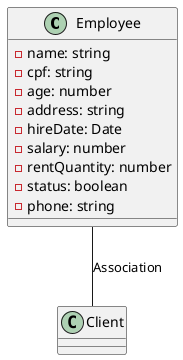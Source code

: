 @startuml Employears
class Employee {
  - name: string
  - cpf: string
  - age: number
  - address: string
  - hireDate: Date
  - salary: number
  - rentQuantity: number
  - status: boolean
  - phone: string
}

Employee -- Client : "Association"
@enduml
